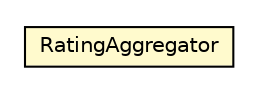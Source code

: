 #!/usr/local/bin/dot
#
# Class diagram 
# Generated by UMLGraph version R5_6-24-gf6e263 (http://www.umlgraph.org/)
#

digraph G {
	edge [fontname="Helvetica",fontsize=10,labelfontname="Helvetica",labelfontsize=10];
	node [fontname="Helvetica",fontsize=10,shape=plaintext];
	nodesep=0.25;
	ranksep=0.5;
	// org.universAAL.middleware.util.RatingAggregator
	c6574562 [label=<<table title="org.universAAL.middleware.util.RatingAggregator" border="0" cellborder="1" cellspacing="0" cellpadding="2" port="p" bgcolor="lemonChiffon" href="./RatingAggregator.html">
		<tr><td><table border="0" cellspacing="0" cellpadding="1">
<tr><td align="center" balign="center"> RatingAggregator </td></tr>
		</table></td></tr>
		</table>>, URL="./RatingAggregator.html", fontname="Helvetica", fontcolor="black", fontsize=10.0];
}

